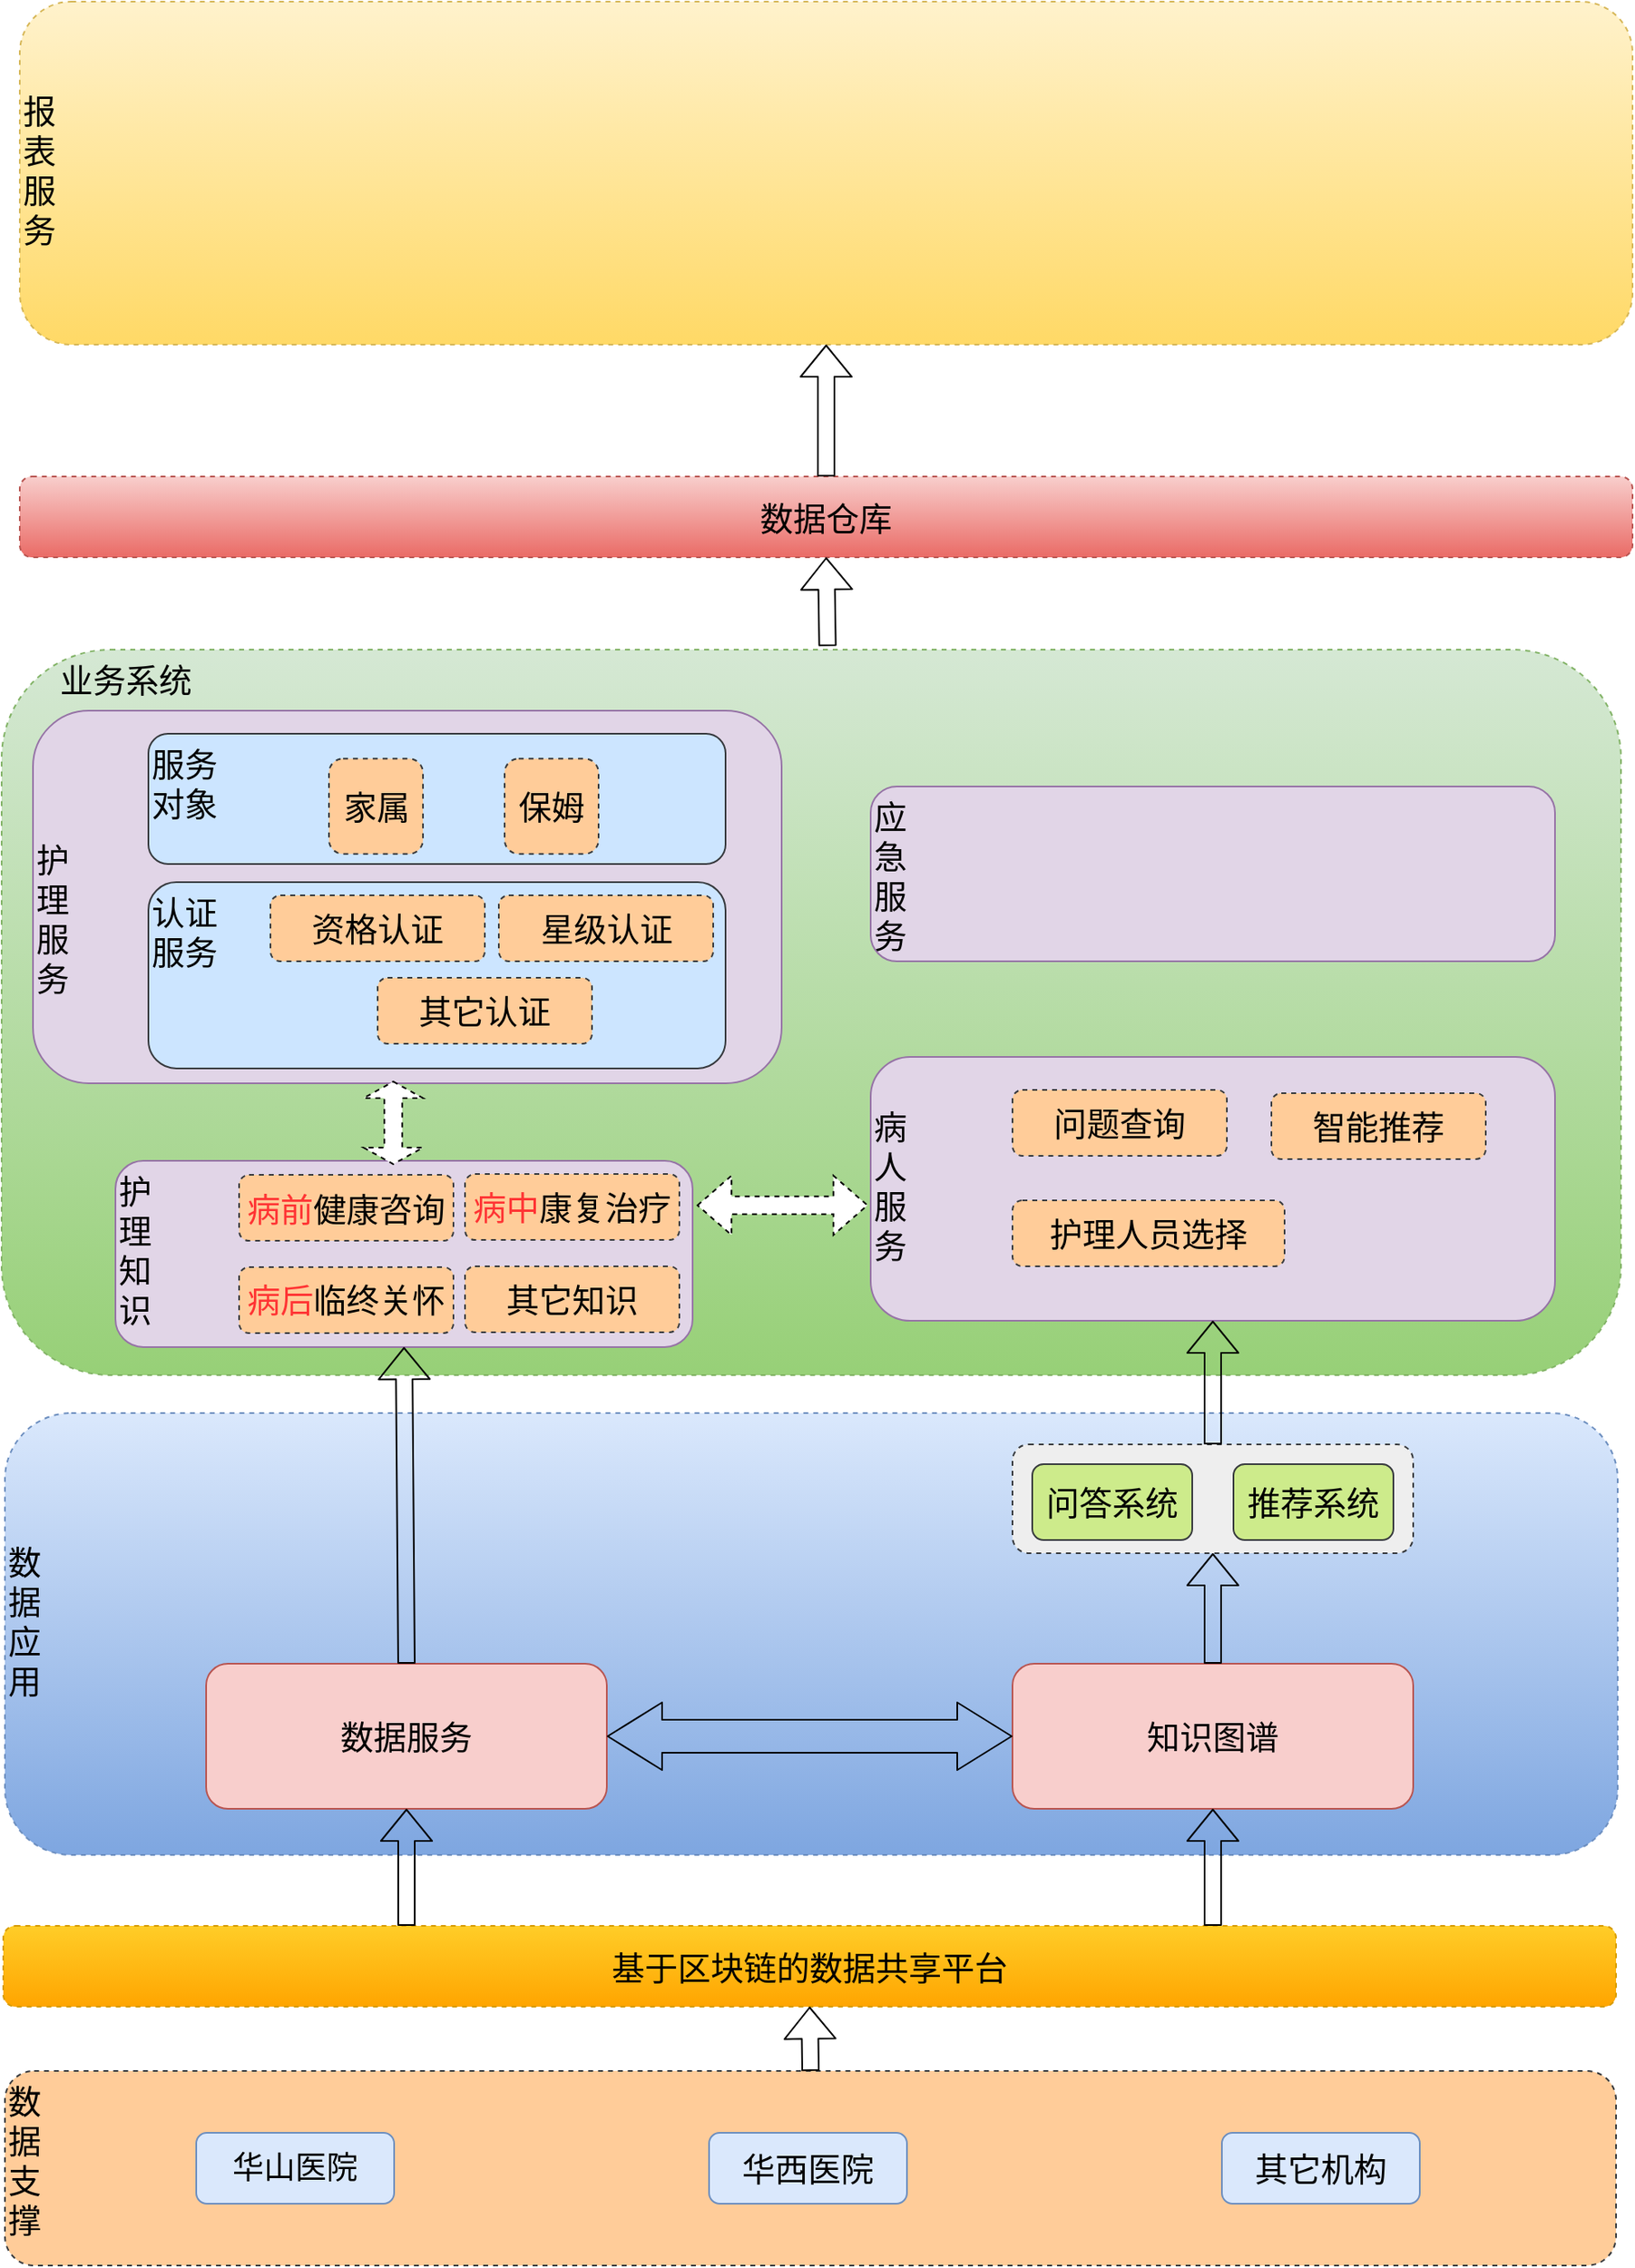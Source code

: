 <mxfile version="12.3.3" type="github" pages="2">
  <diagram name="全功能图" id="74e2e168-ea6b-b213-b513-2b3c1d86103e">
    <mxGraphModel dx="1422" dy="1629" grid="0" gridSize="10" guides="1" tooltips="1" connect="1" arrows="1" fold="1" page="1" pageScale="1" pageWidth="1100" pageHeight="850" background="#ffffff" math="0" shadow="0">
      <root>
        <mxCell id="0"/>
        <mxCell id="1" parent="0"/>
        <mxCell id="UwY7QKzZx5Q3FnEC6iz4-79" value="&amp;nbsp;&amp;nbsp;&amp;nbsp;&amp;nbsp;&amp;nbsp; 业务系统" style="rounded=1;whiteSpace=wrap;html=1;dashed=1;labelBackgroundColor=none;fontSize=20;align=left;gradientColor=#97d077;fillColor=#d5e8d4;strokeColor=#82b366;verticalAlign=top;" parent="1" vertex="1">
          <mxGeometry x="55" y="-164" width="982" height="440" as="geometry"/>
        </mxCell>
        <mxCell id="UwY7QKzZx5Q3FnEC6iz4-20" value="&lt;div&gt;&lt;br&gt;&lt;/div&gt;&lt;div&gt;&lt;br&gt;&lt;/div&gt;&lt;div&gt;&lt;br&gt;&lt;/div&gt;&lt;div&gt;数&lt;/div&gt;&lt;div&gt;据&lt;/div&gt;&lt;div&gt;应&lt;/div&gt;&lt;div&gt;用&lt;/div&gt;" style="rounded=1;whiteSpace=wrap;html=1;labelBackgroundColor=none;fontSize=20;dashed=1;fillColor=#dae8fc;strokeColor=#6c8ebf;verticalAlign=top;align=left;gradientColor=#7ea6e0;" parent="1" vertex="1">
          <mxGeometry x="57" y="299" width="978" height="268" as="geometry"/>
        </mxCell>
        <mxCell id="UwY7QKzZx5Q3FnEC6iz4-1" value="&lt;div&gt;数&lt;/div&gt;&lt;div&gt;据&lt;/div&gt;&lt;div&gt;支&lt;/div&gt;&lt;div&gt;撑&lt;/div&gt;" style="rounded=1;whiteSpace=wrap;html=1;labelBackgroundColor=none;fillColor=#ffcc99;strokeColor=#36393d;dashed=1;verticalAlign=top;align=left;fontSize=20;" parent="1" vertex="1">
          <mxGeometry x="57" y="698" width="977" height="118" as="geometry"/>
        </mxCell>
        <mxCell id="UwY7QKzZx5Q3FnEC6iz4-6" value="" style="group;fontSize=20;" parent="1" vertex="1" connectable="0">
          <mxGeometry x="173" y="735.5" width="742" height="43" as="geometry"/>
        </mxCell>
        <mxCell id="UwY7QKzZx5Q3FnEC6iz4-3" value="华山医院" style="rounded=1;whiteSpace=wrap;html=1;labelBackgroundColor=none;fontSize=19;fillColor=#dae8fc;strokeColor=#6c8ebf;" parent="UwY7QKzZx5Q3FnEC6iz4-6" vertex="1">
          <mxGeometry width="120" height="43" as="geometry"/>
        </mxCell>
        <mxCell id="UwY7QKzZx5Q3FnEC6iz4-4" value="华西医院" style="rounded=1;whiteSpace=wrap;html=1;labelBackgroundColor=none;fontSize=20;fillColor=#dae8fc;strokeColor=#6c8ebf;" parent="UwY7QKzZx5Q3FnEC6iz4-6" vertex="1">
          <mxGeometry x="311" width="120" height="43" as="geometry"/>
        </mxCell>
        <mxCell id="UwY7QKzZx5Q3FnEC6iz4-5" value="其它机构" style="rounded=1;whiteSpace=wrap;html=1;labelBackgroundColor=none;fontSize=20;fillColor=#dae8fc;strokeColor=#6c8ebf;" parent="UwY7QKzZx5Q3FnEC6iz4-6" vertex="1">
          <mxGeometry x="622" width="120" height="43" as="geometry"/>
        </mxCell>
        <mxCell id="UwY7QKzZx5Q3FnEC6iz4-7" value="&lt;font style=&quot;font-size: 20px;&quot;&gt;基于区块链的数据共享平台&lt;br style=&quot;font-size: 20px;&quot;&gt;&lt;/font&gt;" style="rounded=1;whiteSpace=wrap;html=1;labelBackgroundColor=none;fillColor=#ffcd28;strokeColor=#d79b00;fontSize=20;dashed=1;gradientColor=#ffa500;" parent="1" vertex="1">
          <mxGeometry x="56" y="610" width="978" height="49" as="geometry"/>
        </mxCell>
        <mxCell id="UwY7QKzZx5Q3FnEC6iz4-10" value="&lt;font style=&quot;font-size: 20px;&quot;&gt;数据服务&lt;/font&gt;" style="rounded=1;whiteSpace=wrap;html=1;labelBackgroundColor=none;fillColor=#f8cecc;strokeColor=#b85450;fontSize=20;" parent="1" vertex="1">
          <mxGeometry x="179" y="451" width="243" height="88" as="geometry"/>
        </mxCell>
        <mxCell id="UwY7QKzZx5Q3FnEC6iz4-11" value="知识图谱" style="rounded=1;whiteSpace=wrap;html=1;labelBackgroundColor=none;fillColor=#f8cecc;strokeColor=#b85450;fontSize=20;" parent="1" vertex="1">
          <mxGeometry x="668" y="451" width="243" height="88" as="geometry"/>
        </mxCell>
        <mxCell id="UwY7QKzZx5Q3FnEC6iz4-15" value="" style="shape=flexArrow;endArrow=classic;html=1;fontSize=20;entryX=0.5;entryY=1;entryDx=0;entryDy=0;exitX=0.25;exitY=0;exitDx=0;exitDy=0;" parent="1" source="UwY7QKzZx5Q3FnEC6iz4-7" target="UwY7QKzZx5Q3FnEC6iz4-10" edge="1">
          <mxGeometry width="50" height="50" relative="1" as="geometry">
            <mxPoint x="254" y="610" as="sourcePoint"/>
            <mxPoint x="304" y="560" as="targetPoint"/>
          </mxGeometry>
        </mxCell>
        <mxCell id="UwY7QKzZx5Q3FnEC6iz4-16" value="" style="shape=flexArrow;endArrow=classic;html=1;fontSize=20;entryX=0.5;entryY=1;entryDx=0;entryDy=0;exitX=0.75;exitY=0;exitDx=0;exitDy=0;" parent="1" source="UwY7QKzZx5Q3FnEC6iz4-7" target="UwY7QKzZx5Q3FnEC6iz4-11" edge="1">
          <mxGeometry width="50" height="50" relative="1" as="geometry">
            <mxPoint x="53" y="961" as="sourcePoint"/>
            <mxPoint x="103" y="911" as="targetPoint"/>
          </mxGeometry>
        </mxCell>
        <mxCell id="UwY7QKzZx5Q3FnEC6iz4-19" value="" style="shape=flexArrow;endArrow=classic;startArrow=classic;html=1;fontSize=20;entryX=0;entryY=0.5;entryDx=0;entryDy=0;exitX=1;exitY=0.5;exitDx=0;exitDy=0;width=20;startSize=10.67;endSize=10.67;" parent="1" source="UwY7QKzZx5Q3FnEC6iz4-10" target="UwY7QKzZx5Q3FnEC6iz4-11" edge="1">
          <mxGeometry width="50" height="50" relative="1" as="geometry">
            <mxPoint x="342" y="396" as="sourcePoint"/>
            <mxPoint x="392" y="346" as="targetPoint"/>
          </mxGeometry>
        </mxCell>
        <mxCell id="UwY7QKzZx5Q3FnEC6iz4-22" value="" style="shape=flexArrow;endArrow=classic;html=1;fontSize=20;entryX=0.5;entryY=1;entryDx=0;entryDy=0;exitX=0.5;exitY=0;exitDx=0;exitDy=0;" parent="1" source="UwY7QKzZx5Q3FnEC6iz4-1" target="UwY7QKzZx5Q3FnEC6iz4-7" edge="1">
          <mxGeometry width="50" height="50" relative="1" as="geometry">
            <mxPoint x="643.5" y="721" as="sourcePoint"/>
            <mxPoint x="644.5" y="650" as="targetPoint"/>
          </mxGeometry>
        </mxCell>
        <mxCell id="UwY7QKzZx5Q3FnEC6iz4-24" value="&lt;div&gt;&lt;br&gt;&lt;/div&gt;&lt;div&gt;&lt;br&gt;&lt;/div&gt;&lt;div&gt;&lt;br&gt;&lt;/div&gt;&lt;div&gt;护&lt;/div&gt;&lt;div&gt;理&lt;/div&gt;&lt;div&gt;服&lt;/div&gt;&lt;div&gt;务&lt;/div&gt;" style="rounded=1;whiteSpace=wrap;html=1;labelBackgroundColor=none;fillColor=#e1d5e7;strokeColor=#9673a6;fontSize=20;verticalAlign=top;align=left;" parent="1" vertex="1">
          <mxGeometry x="74" y="-127" width="454" height="226" as="geometry"/>
        </mxCell>
        <mxCell id="UwY7QKzZx5Q3FnEC6iz4-25" value="&lt;div&gt;&lt;br&gt;&lt;/div&gt;&lt;div&gt;病&lt;/div&gt;&lt;div&gt;人&lt;/div&gt;&lt;div&gt;服&lt;/div&gt;&lt;div&gt;务&lt;/div&gt;" style="rounded=1;whiteSpace=wrap;html=1;labelBackgroundColor=none;fillColor=#e1d5e7;strokeColor=#9673a6;fontSize=20;verticalAlign=top;align=left;" parent="1" vertex="1">
          <mxGeometry x="582" y="83" width="415" height="160" as="geometry"/>
        </mxCell>
        <mxCell id="UwY7QKzZx5Q3FnEC6iz4-27" value="&lt;div&gt;应&lt;/div&gt;&lt;div&gt;急&lt;/div&gt;&lt;div&gt;服&lt;/div&gt;&lt;div&gt;务&lt;/div&gt;" style="rounded=1;whiteSpace=wrap;html=1;labelBackgroundColor=none;fillColor=#e1d5e7;strokeColor=#9673a6;fontSize=20;verticalAlign=top;align=left;" parent="1" vertex="1">
          <mxGeometry x="582" y="-81" width="415" height="106" as="geometry"/>
        </mxCell>
        <mxCell id="UwY7QKzZx5Q3FnEC6iz4-37" value="" style="group;verticalAlign=bottom;align=left;" parent="1" vertex="1" connectable="0">
          <mxGeometry x="124" y="137" width="342" height="113" as="geometry"/>
        </mxCell>
        <mxCell id="UwY7QKzZx5Q3FnEC6iz4-38" value="&lt;div&gt;护&lt;/div&gt;&lt;div&gt;理&lt;/div&gt;&lt;div&gt;知&lt;/div&gt;&lt;div&gt;识&lt;br&gt;&lt;/div&gt;" style="rounded=1;whiteSpace=wrap;html=1;labelBackgroundColor=none;fillColor=#e1d5e7;strokeColor=#9673a6;fontSize=20;align=left;verticalAlign=top;" parent="UwY7QKzZx5Q3FnEC6iz4-37" vertex="1">
          <mxGeometry y="9" width="350" height="113.0" as="geometry"/>
        </mxCell>
        <mxCell id="UwY7QKzZx5Q3FnEC6iz4-40" value="&lt;font color=&quot;#FF3333&quot;&gt;病后&lt;/font&gt;临终关怀" style="rounded=1;whiteSpace=wrap;html=1;dashed=1;labelBackgroundColor=none;fontSize=20;fillColor=#ffcc99;strokeColor=#36393d;" parent="UwY7QKzZx5Q3FnEC6iz4-37" vertex="1">
          <mxGeometry x="75" y="73.481" width="130" height="40" as="geometry"/>
        </mxCell>
        <mxCell id="UwY7QKzZx5Q3FnEC6iz4-78" value="&lt;font color=&quot;#FF3333&quot;&gt;病前&lt;/font&gt;健康咨询" style="rounded=1;whiteSpace=wrap;html=1;dashed=1;labelBackgroundColor=none;fontSize=20;fillColor=#ffcc99;strokeColor=#36393d;" parent="UwY7QKzZx5Q3FnEC6iz4-37" vertex="1">
          <mxGeometry x="75" y="17.538" width="130" height="40" as="geometry"/>
        </mxCell>
        <mxCell id="UwY7QKzZx5Q3FnEC6iz4-46" value="其它知识" style="rounded=1;whiteSpace=wrap;html=1;dashed=1;labelBackgroundColor=none;fontSize=20;fillColor=#ffcc99;strokeColor=#36393d;" parent="UwY7QKzZx5Q3FnEC6iz4-37" vertex="1">
          <mxGeometry x="212" y="72.981" width="130" height="40" as="geometry"/>
        </mxCell>
        <mxCell id="UwY7QKzZx5Q3FnEC6iz4-39" value="&lt;font color=&quot;#FF3333&quot;&gt;病中&lt;/font&gt;康复治疗" style="rounded=1;whiteSpace=wrap;html=1;dashed=1;labelBackgroundColor=none;fontSize=20;fillColor=#ffcc99;strokeColor=#36393d;" parent="UwY7QKzZx5Q3FnEC6iz4-37" vertex="1">
          <mxGeometry x="212" y="17.038" width="130" height="40" as="geometry"/>
        </mxCell>
        <mxCell id="UwY7QKzZx5Q3FnEC6iz4-34" value="&lt;div&gt;认证&lt;/div&gt;&lt;div&gt;服务&lt;/div&gt;" style="rounded=1;whiteSpace=wrap;html=1;labelBackgroundColor=none;fillColor=#cce5ff;strokeColor=#36393d;fontSize=20;align=left;verticalAlign=top;" parent="1" vertex="1">
          <mxGeometry x="144" y="-23" width="350" height="113" as="geometry"/>
        </mxCell>
        <mxCell id="UwY7QKzZx5Q3FnEC6iz4-35" value="资格认证" style="rounded=1;whiteSpace=wrap;html=1;dashed=1;labelBackgroundColor=none;fontSize=20;fillColor=#ffcc99;strokeColor=#36393d;" parent="1" vertex="1">
          <mxGeometry x="218" y="-15" width="130" height="40" as="geometry"/>
        </mxCell>
        <mxCell id="UwY7QKzZx5Q3FnEC6iz4-36" value="星级认证" style="rounded=1;whiteSpace=wrap;html=1;dashed=1;labelBackgroundColor=none;fontSize=20;fillColor=#ffcc99;strokeColor=#36393d;" parent="1" vertex="1">
          <mxGeometry x="356.5" y="-15" width="130" height="40" as="geometry"/>
        </mxCell>
        <mxCell id="UwY7QKzZx5Q3FnEC6iz4-41" value="其它认证" style="rounded=1;whiteSpace=wrap;html=1;dashed=1;labelBackgroundColor=none;fontSize=20;fillColor=#ffcc99;strokeColor=#36393d;" parent="1" vertex="1">
          <mxGeometry x="283" y="35" width="130" height="40" as="geometry"/>
        </mxCell>
        <mxCell id="UwY7QKzZx5Q3FnEC6iz4-30" value="家政" style="rounded=1;whiteSpace=wrap;html=1;dashed=1;labelBackgroundColor=none;fontSize=20;fillColor=#ffcc99;strokeColor=#36393d;" parent="1" vertex="1">
          <mxGeometry x="260.5" y="-82.5" width="90" height="27" as="geometry"/>
        </mxCell>
        <mxCell id="UwY7QKzZx5Q3FnEC6iz4-43" value="&lt;div align=&quot;left&quot;&gt;服务&lt;/div&gt;&lt;div align=&quot;left&quot;&gt;对象&lt;/div&gt;" style="rounded=1;whiteSpace=wrap;html=1;labelBackgroundColor=none;fillColor=#cce5ff;strokeColor=#36393d;fontSize=20;align=left;verticalAlign=top;" parent="1" vertex="1">
          <mxGeometry x="144" y="-113" width="350" height="79" as="geometry"/>
        </mxCell>
        <mxCell id="UwY7QKzZx5Q3FnEC6iz4-44" value="家属" style="rounded=1;whiteSpace=wrap;html=1;dashed=1;labelBackgroundColor=none;fontSize=20;fillColor=#ffcc99;strokeColor=#36393d;" parent="1" vertex="1">
          <mxGeometry x="253.5" y="-97.884" width="57" height="57.767" as="geometry"/>
        </mxCell>
        <mxCell id="UwY7QKzZx5Q3FnEC6iz4-45" value="保姆" style="rounded=1;whiteSpace=wrap;html=1;dashed=1;labelBackgroundColor=none;fontSize=20;fillColor=#ffcc99;strokeColor=#36393d;" parent="1" vertex="1">
          <mxGeometry x="360" y="-97.884" width="57" height="57.767" as="geometry"/>
        </mxCell>
        <mxCell id="UwY7QKzZx5Q3FnEC6iz4-47" value="" style="shape=flexArrow;endArrow=classic;html=1;fontSize=20;entryX=0.5;entryY=1;entryDx=0;entryDy=0;exitX=0.5;exitY=0;exitDx=0;exitDy=0;" parent="1" source="UwY7QKzZx5Q3FnEC6iz4-10" target="UwY7QKzZx5Q3FnEC6iz4-38" edge="1">
          <mxGeometry width="50" height="50" relative="1" as="geometry">
            <mxPoint x="193" y="349" as="sourcePoint"/>
            <mxPoint x="243" y="299" as="targetPoint"/>
          </mxGeometry>
        </mxCell>
        <mxCell id="UwY7QKzZx5Q3FnEC6iz4-58" value="" style="shape=flexArrow;endArrow=classic;html=1;fontSize=20;entryX=0.5;entryY=1;entryDx=0;entryDy=0;exitX=0.5;exitY=0;exitDx=0;exitDy=0;" parent="1" source="UwY7QKzZx5Q3FnEC6iz4-11" target="UwY7QKzZx5Q3FnEC6iz4-57" edge="1">
          <mxGeometry width="50" height="50" relative="1" as="geometry">
            <mxPoint x="833.5" y="602.5" as="sourcePoint"/>
            <mxPoint x="833.5" y="531.5" as="targetPoint"/>
          </mxGeometry>
        </mxCell>
        <mxCell id="UwY7QKzZx5Q3FnEC6iz4-59" value="" style="group" parent="1" vertex="1" connectable="0">
          <mxGeometry x="668" y="318" width="243" height="66" as="geometry"/>
        </mxCell>
        <mxCell id="UwY7QKzZx5Q3FnEC6iz4-57" value="" style="rounded=1;whiteSpace=wrap;html=1;labelBackgroundColor=none;fillColor=#eeeeee;strokeColor=#36393d;fontSize=20;dashed=1;" parent="UwY7QKzZx5Q3FnEC6iz4-59" vertex="1">
          <mxGeometry width="243" height="66" as="geometry"/>
        </mxCell>
        <mxCell id="UwY7QKzZx5Q3FnEC6iz4-12" value="问答系统" style="rounded=1;whiteSpace=wrap;html=1;labelBackgroundColor=none;fillColor=#cdeb8b;strokeColor=#36393d;fontSize=20;" parent="UwY7QKzZx5Q3FnEC6iz4-59" vertex="1">
          <mxGeometry x="12" y="12" width="97" height="46" as="geometry"/>
        </mxCell>
        <mxCell id="UwY7QKzZx5Q3FnEC6iz4-13" value="推荐系统" style="rounded=1;whiteSpace=wrap;html=1;labelBackgroundColor=none;fillColor=#cdeb8b;strokeColor=#36393d;fontSize=20;" parent="UwY7QKzZx5Q3FnEC6iz4-59" vertex="1">
          <mxGeometry x="134" y="12" width="97" height="46" as="geometry"/>
        </mxCell>
        <mxCell id="UwY7QKzZx5Q3FnEC6iz4-62" value="" style="shape=flexArrow;endArrow=classic;html=1;fontSize=20;entryX=0.5;entryY=1;entryDx=0;entryDy=0;exitX=0.5;exitY=0;exitDx=0;exitDy=0;" parent="1" source="UwY7QKzZx5Q3FnEC6iz4-57" target="UwY7QKzZx5Q3FnEC6iz4-25" edge="1">
          <mxGeometry width="50" height="50" relative="1" as="geometry">
            <mxPoint x="941.5" y="451" as="sourcePoint"/>
            <mxPoint x="941.5" y="384" as="targetPoint"/>
          </mxGeometry>
        </mxCell>
        <mxCell id="UwY7QKzZx5Q3FnEC6iz4-68" value="" style="shape=doubleArrow;whiteSpace=wrap;html=1;dashed=1;labelBackgroundColor=none;fontSize=20;align=left;" parent="1" vertex="1">
          <mxGeometry x="477" y="155" width="103" height="36" as="geometry"/>
        </mxCell>
        <mxCell id="UwY7QKzZx5Q3FnEC6iz4-70" value="问题查询" style="rounded=1;whiteSpace=wrap;html=1;dashed=1;labelBackgroundColor=none;fontSize=20;fillColor=#ffcc99;strokeColor=#36393d;" parent="1" vertex="1">
          <mxGeometry x="668" y="102.981" width="130" height="40" as="geometry"/>
        </mxCell>
        <mxCell id="UwY7QKzZx5Q3FnEC6iz4-71" value="护理人员选择" style="rounded=1;whiteSpace=wrap;html=1;dashed=1;labelBackgroundColor=none;fontSize=20;fillColor=#ffcc99;strokeColor=#36393d;" parent="1" vertex="1">
          <mxGeometry x="668" y="170" width="165" height="40" as="geometry"/>
        </mxCell>
        <mxCell id="UwY7QKzZx5Q3FnEC6iz4-76" value="智能推荐" style="rounded=1;whiteSpace=wrap;html=1;dashed=1;labelBackgroundColor=none;fontSize=20;fillColor=#ffcc99;strokeColor=#36393d;" parent="1" vertex="1">
          <mxGeometry x="825" y="104.981" width="130" height="40" as="geometry"/>
        </mxCell>
        <mxCell id="UwY7QKzZx5Q3FnEC6iz4-81" value="数据仓库" style="rounded=1;whiteSpace=wrap;html=1;labelBackgroundColor=none;fillColor=#f8cecc;strokeColor=#b85450;fontSize=20;dashed=1;gradientColor=#ea6b66;" parent="1" vertex="1">
          <mxGeometry x="66" y="-269" width="978" height="49" as="geometry"/>
        </mxCell>
        <mxCell id="UwY7QKzZx5Q3FnEC6iz4-85" value="&lt;div&gt;&lt;br&gt;&lt;/div&gt;&lt;div&gt;&lt;br&gt;&lt;/div&gt;&lt;div&gt;报&lt;/div&gt;&lt;div&gt;表&lt;/div&gt;&lt;div&gt;服&lt;/div&gt;&lt;div&gt;务&lt;/div&gt;" style="rounded=1;whiteSpace=wrap;html=1;labelBackgroundColor=none;fillColor=#fff2cc;strokeColor=#d6b656;fontSize=20;dashed=1;gradientColor=#ffd966;verticalAlign=top;align=left;" parent="1" vertex="1">
          <mxGeometry x="66" y="-557" width="978" height="208" as="geometry"/>
        </mxCell>
        <mxCell id="UwY7QKzZx5Q3FnEC6iz4-83" value="" style="shape=flexArrow;endArrow=classic;html=1;fontSize=20;exitX=0.51;exitY=-0.005;exitDx=0;exitDy=0;entryX=0.5;entryY=1;entryDx=0;entryDy=0;exitPerimeter=0;" parent="1" source="UwY7QKzZx5Q3FnEC6iz4-79" target="UwY7QKzZx5Q3FnEC6iz4-81" edge="1">
          <mxGeometry width="50" height="50" relative="1" as="geometry">
            <mxPoint x="549" y="-145" as="sourcePoint"/>
            <mxPoint x="558" y="-210" as="targetPoint"/>
          </mxGeometry>
        </mxCell>
        <mxCell id="UwY7QKzZx5Q3FnEC6iz4-87" value="" style="shape=flexArrow;endArrow=classic;html=1;fontSize=20;exitX=0.5;exitY=0;exitDx=0;exitDy=0;entryX=0.5;entryY=1;entryDx=0;entryDy=0;" parent="1" source="UwY7QKzZx5Q3FnEC6iz4-81" target="UwY7QKzZx5Q3FnEC6iz4-85" edge="1">
          <mxGeometry width="50" height="50" relative="1" as="geometry">
            <mxPoint x="554.82" y="-282.2" as="sourcePoint"/>
            <mxPoint x="554" y="-336" as="targetPoint"/>
          </mxGeometry>
        </mxCell>
        <mxCell id="UwY7QKzZx5Q3FnEC6iz4-88" value="" style="shape=doubleArrow;whiteSpace=wrap;html=1;dashed=1;labelBackgroundColor=none;fontSize=20;align=left;direction=south;" parent="1" vertex="1">
          <mxGeometry x="274.5" y="98" width="36" height="50" as="geometry"/>
        </mxCell>
      </root>
    </mxGraphModel>
  </diagram>
  <diagram id="WJzUCnCWB_H4LmKTKCPE" name="new">
    <mxGraphModel dx="1422" dy="1948" grid="1" gridSize="10" guides="1" tooltips="1" connect="1" arrows="1" fold="1" page="1" pageScale="1" pageWidth="827" pageHeight="1169" math="0" shadow="0">
      <root>
        <mxCell id="u3k8pZjZARtPeUvrM_Sd-0"/>
        <mxCell id="u3k8pZjZARtPeUvrM_Sd-1" parent="u3k8pZjZARtPeUvrM_Sd-0"/>
        <mxCell id="jiVOPhi9FSHdURduqSkM-1" value="&amp;nbsp;&amp;nbsp;&amp;nbsp;&amp;nbsp;&amp;nbsp; 业务系统" style="rounded=1;whiteSpace=wrap;html=1;dashed=1;labelBackgroundColor=none;fontSize=20;align=left;gradientColor=#97d077;fillColor=#d5e8d4;strokeColor=#82b366;verticalAlign=top;" parent="u3k8pZjZARtPeUvrM_Sd-1" vertex="1">
          <mxGeometry x="55" y="-164" width="982" height="440" as="geometry"/>
        </mxCell>
        <mxCell id="jiVOPhi9FSHdURduqSkM-2" value="&lt;div&gt;&lt;br&gt;&lt;/div&gt;&lt;div&gt;&lt;br&gt;&lt;/div&gt;&lt;div&gt;&lt;br&gt;&lt;/div&gt;&lt;div&gt;数&lt;/div&gt;&lt;div&gt;据&lt;/div&gt;&lt;div&gt;应&lt;/div&gt;&lt;div&gt;用&lt;/div&gt;" style="rounded=1;whiteSpace=wrap;html=1;labelBackgroundColor=none;fontSize=20;dashed=1;fillColor=#dae8fc;strokeColor=#6c8ebf;verticalAlign=top;align=left;gradientColor=#7ea6e0;" parent="u3k8pZjZARtPeUvrM_Sd-1" vertex="1">
          <mxGeometry x="57" y="299" width="978" height="268" as="geometry"/>
        </mxCell>
        <mxCell id="jiVOPhi9FSHdURduqSkM-3" value="&lt;div&gt;数&lt;/div&gt;&lt;div&gt;据&lt;/div&gt;&lt;div&gt;支&lt;/div&gt;&lt;div&gt;撑&lt;/div&gt;" style="rounded=1;whiteSpace=wrap;html=1;labelBackgroundColor=none;fillColor=#ffcc99;strokeColor=#36393d;dashed=1;verticalAlign=top;align=left;fontSize=20;" parent="u3k8pZjZARtPeUvrM_Sd-1" vertex="1">
          <mxGeometry x="57" y="698" width="977" height="118" as="geometry"/>
        </mxCell>
        <mxCell id="jiVOPhi9FSHdURduqSkM-4" value="" style="group;fontSize=20;" parent="u3k8pZjZARtPeUvrM_Sd-1" vertex="1" connectable="0">
          <mxGeometry x="173" y="735.5" width="742" height="43" as="geometry"/>
        </mxCell>
        <mxCell id="jiVOPhi9FSHdURduqSkM-5" value="华山医院" style="rounded=1;whiteSpace=wrap;html=1;labelBackgroundColor=none;fontSize=19;fillColor=#dae8fc;strokeColor=#6c8ebf;" parent="jiVOPhi9FSHdURduqSkM-4" vertex="1">
          <mxGeometry width="120" height="43" as="geometry"/>
        </mxCell>
        <mxCell id="jiVOPhi9FSHdURduqSkM-6" value="华西医院" style="rounded=1;whiteSpace=wrap;html=1;labelBackgroundColor=none;fontSize=20;fillColor=#dae8fc;strokeColor=#6c8ebf;" parent="jiVOPhi9FSHdURduqSkM-4" vertex="1">
          <mxGeometry x="311" width="120" height="43" as="geometry"/>
        </mxCell>
        <mxCell id="jiVOPhi9FSHdURduqSkM-7" value="其它机构" style="rounded=1;whiteSpace=wrap;html=1;labelBackgroundColor=none;fontSize=20;fillColor=#dae8fc;strokeColor=#6c8ebf;" parent="jiVOPhi9FSHdURduqSkM-4" vertex="1">
          <mxGeometry x="622" width="120" height="43" as="geometry"/>
        </mxCell>
        <mxCell id="jiVOPhi9FSHdURduqSkM-8" value="&lt;font style=&quot;font-size: 20px;&quot;&gt;基于区块链的数据共享平台&lt;br style=&quot;font-size: 20px;&quot;&gt;&lt;/font&gt;" style="rounded=1;whiteSpace=wrap;html=1;labelBackgroundColor=none;fillColor=#ffcd28;strokeColor=#d79b00;fontSize=20;dashed=1;gradientColor=#ffa500;" parent="u3k8pZjZARtPeUvrM_Sd-1" vertex="1">
          <mxGeometry x="56" y="610" width="978" height="49" as="geometry"/>
        </mxCell>
        <mxCell id="jiVOPhi9FSHdURduqSkM-9" value="&lt;font style=&quot;font-size: 20px;&quot;&gt;数据服务&lt;/font&gt;" style="rounded=1;whiteSpace=wrap;html=1;labelBackgroundColor=none;fillColor=#f8cecc;strokeColor=#b85450;fontSize=20;" parent="u3k8pZjZARtPeUvrM_Sd-1" vertex="1">
          <mxGeometry x="179" y="451" width="243" height="88" as="geometry"/>
        </mxCell>
        <mxCell id="jiVOPhi9FSHdURduqSkM-10" value="知识图谱" style="rounded=1;whiteSpace=wrap;html=1;labelBackgroundColor=none;fillColor=#f8cecc;strokeColor=#b85450;fontSize=20;" parent="u3k8pZjZARtPeUvrM_Sd-1" vertex="1">
          <mxGeometry x="668" y="451" width="243" height="88" as="geometry"/>
        </mxCell>
        <mxCell id="jiVOPhi9FSHdURduqSkM-11" value="" style="shape=flexArrow;endArrow=classic;html=1;fontSize=20;entryX=0.5;entryY=1;entryDx=0;entryDy=0;exitX=0.25;exitY=0;exitDx=0;exitDy=0;" parent="u3k8pZjZARtPeUvrM_Sd-1" source="jiVOPhi9FSHdURduqSkM-8" target="jiVOPhi9FSHdURduqSkM-9" edge="1">
          <mxGeometry width="50" height="50" relative="1" as="geometry">
            <mxPoint x="254" y="610" as="sourcePoint"/>
            <mxPoint x="304" y="560" as="targetPoint"/>
          </mxGeometry>
        </mxCell>
        <mxCell id="jiVOPhi9FSHdURduqSkM-12" value="" style="shape=flexArrow;endArrow=classic;html=1;fontSize=20;entryX=0.5;entryY=1;entryDx=0;entryDy=0;exitX=0.75;exitY=0;exitDx=0;exitDy=0;" parent="u3k8pZjZARtPeUvrM_Sd-1" source="jiVOPhi9FSHdURduqSkM-8" target="jiVOPhi9FSHdURduqSkM-10" edge="1">
          <mxGeometry width="50" height="50" relative="1" as="geometry">
            <mxPoint x="53" y="961" as="sourcePoint"/>
            <mxPoint x="103" y="911" as="targetPoint"/>
          </mxGeometry>
        </mxCell>
        <mxCell id="jiVOPhi9FSHdURduqSkM-13" value="" style="shape=flexArrow;endArrow=classic;startArrow=classic;html=1;fontSize=20;entryX=0;entryY=0.5;entryDx=0;entryDy=0;exitX=1;exitY=0.5;exitDx=0;exitDy=0;width=20;startSize=10.67;endSize=10.67;" parent="u3k8pZjZARtPeUvrM_Sd-1" source="jiVOPhi9FSHdURduqSkM-9" target="jiVOPhi9FSHdURduqSkM-10" edge="1">
          <mxGeometry width="50" height="50" relative="1" as="geometry">
            <mxPoint x="342" y="396" as="sourcePoint"/>
            <mxPoint x="392" y="346" as="targetPoint"/>
          </mxGeometry>
        </mxCell>
        <mxCell id="jiVOPhi9FSHdURduqSkM-14" value="" style="shape=flexArrow;endArrow=classic;html=1;fontSize=20;entryX=0.5;entryY=1;entryDx=0;entryDy=0;exitX=0.5;exitY=0;exitDx=0;exitDy=0;" parent="u3k8pZjZARtPeUvrM_Sd-1" source="jiVOPhi9FSHdURduqSkM-3" target="jiVOPhi9FSHdURduqSkM-8" edge="1">
          <mxGeometry width="50" height="50" relative="1" as="geometry">
            <mxPoint x="643.5" y="721" as="sourcePoint"/>
            <mxPoint x="644.5" y="650" as="targetPoint"/>
          </mxGeometry>
        </mxCell>
        <mxCell id="jiVOPhi9FSHdURduqSkM-15" value="&lt;div&gt;&lt;br&gt;&lt;/div&gt;&lt;div&gt;&lt;br&gt;&lt;/div&gt;&lt;div&gt;&lt;br&gt;&lt;/div&gt;&lt;div&gt;护&lt;/div&gt;&lt;div&gt;理&lt;/div&gt;&lt;div&gt;服&lt;/div&gt;&lt;div&gt;务&lt;/div&gt;" style="rounded=1;whiteSpace=wrap;html=1;labelBackgroundColor=none;fillColor=#e1d5e7;strokeColor=#9673a6;fontSize=20;verticalAlign=top;align=left;" parent="u3k8pZjZARtPeUvrM_Sd-1" vertex="1">
          <mxGeometry x="74" y="-127" width="454" height="226" as="geometry"/>
        </mxCell>
        <mxCell id="jiVOPhi9FSHdURduqSkM-16" value="&lt;div&gt;&lt;br&gt;&lt;/div&gt;&lt;div&gt;病&lt;/div&gt;&lt;div&gt;人&lt;/div&gt;&lt;div&gt;服&lt;/div&gt;&lt;div&gt;务&lt;/div&gt;" style="rounded=1;whiteSpace=wrap;html=1;labelBackgroundColor=none;fillColor=#e1d5e7;strokeColor=#9673a6;fontSize=20;verticalAlign=top;align=left;" parent="u3k8pZjZARtPeUvrM_Sd-1" vertex="1">
          <mxGeometry x="582" y="83" width="415" height="160" as="geometry"/>
        </mxCell>
        <mxCell id="jiVOPhi9FSHdURduqSkM-17" value="&lt;div&gt;&lt;br&gt;&lt;/div&gt;&lt;div&gt;应&lt;/div&gt;&lt;div&gt;急&lt;/div&gt;&lt;div&gt;服&lt;/div&gt;&lt;div&gt;务&lt;/div&gt;" style="rounded=1;whiteSpace=wrap;html=1;labelBackgroundColor=none;fillColor=#e1d5e7;strokeColor=#9673a6;fontSize=20;verticalAlign=top;align=left;" parent="u3k8pZjZARtPeUvrM_Sd-1" vertex="1">
          <mxGeometry x="582" y="-120" width="415" height="145" as="geometry"/>
        </mxCell>
        <mxCell id="jiVOPhi9FSHdURduqSkM-18" value="" style="group;verticalAlign=bottom;align=left;" parent="u3k8pZjZARtPeUvrM_Sd-1" vertex="1" connectable="0">
          <mxGeometry x="124" y="137" width="342" height="113" as="geometry"/>
        </mxCell>
        <mxCell id="jiVOPhi9FSHdURduqSkM-19" value="&lt;div&gt;护&lt;/div&gt;&lt;div&gt;理&lt;/div&gt;&lt;div&gt;知&lt;/div&gt;&lt;div&gt;识&lt;br&gt;&lt;/div&gt;" style="rounded=1;whiteSpace=wrap;html=1;labelBackgroundColor=none;fillColor=#e1d5e7;strokeColor=#9673a6;fontSize=20;align=left;verticalAlign=top;" parent="jiVOPhi9FSHdURduqSkM-18" vertex="1">
          <mxGeometry y="9" width="350" height="113.0" as="geometry"/>
        </mxCell>
        <mxCell id="jiVOPhi9FSHdURduqSkM-20" value="&lt;font color=&quot;#FF3333&quot;&gt;病后&lt;/font&gt;临终关怀" style="rounded=1;whiteSpace=wrap;html=1;dashed=1;labelBackgroundColor=none;fontSize=20;fillColor=#ffcc99;strokeColor=#36393d;" parent="jiVOPhi9FSHdURduqSkM-18" vertex="1">
          <mxGeometry x="75" y="73.481" width="130" height="40" as="geometry"/>
        </mxCell>
        <mxCell id="jiVOPhi9FSHdURduqSkM-21" value="&lt;font color=&quot;#FF3333&quot;&gt;病前&lt;/font&gt;健康咨询" style="rounded=1;whiteSpace=wrap;html=1;dashed=1;labelBackgroundColor=none;fontSize=20;fillColor=#ffcc99;strokeColor=#36393d;" parent="jiVOPhi9FSHdURduqSkM-18" vertex="1">
          <mxGeometry x="75" y="17.538" width="130" height="40" as="geometry"/>
        </mxCell>
        <mxCell id="jiVOPhi9FSHdURduqSkM-22" value="其它知识" style="rounded=1;whiteSpace=wrap;html=1;dashed=1;labelBackgroundColor=none;fontSize=20;fillColor=#ffcc99;strokeColor=#36393d;" parent="jiVOPhi9FSHdURduqSkM-18" vertex="1">
          <mxGeometry x="212" y="72.981" width="130" height="40" as="geometry"/>
        </mxCell>
        <mxCell id="jiVOPhi9FSHdURduqSkM-23" value="&lt;font color=&quot;#FF3333&quot;&gt;病中&lt;/font&gt;康复治疗" style="rounded=1;whiteSpace=wrap;html=1;dashed=1;labelBackgroundColor=none;fontSize=20;fillColor=#ffcc99;strokeColor=#36393d;" parent="jiVOPhi9FSHdURduqSkM-18" vertex="1">
          <mxGeometry x="212" y="17.038" width="130" height="40" as="geometry"/>
        </mxCell>
        <mxCell id="jiVOPhi9FSHdURduqSkM-24" value="&lt;div&gt;认证&lt;/div&gt;&lt;div&gt;服务&lt;/div&gt;" style="rounded=1;whiteSpace=wrap;html=1;labelBackgroundColor=none;fillColor=#cce5ff;strokeColor=#36393d;fontSize=20;align=left;verticalAlign=top;" parent="u3k8pZjZARtPeUvrM_Sd-1" vertex="1">
          <mxGeometry x="144" y="-23" width="350" height="113" as="geometry"/>
        </mxCell>
        <mxCell id="jiVOPhi9FSHdURduqSkM-25" value="资格认证" style="rounded=1;whiteSpace=wrap;html=1;dashed=1;labelBackgroundColor=none;fontSize=20;fillColor=#ffcc99;strokeColor=#36393d;" parent="u3k8pZjZARtPeUvrM_Sd-1" vertex="1">
          <mxGeometry x="218" y="-15" width="130" height="40" as="geometry"/>
        </mxCell>
        <mxCell id="jiVOPhi9FSHdURduqSkM-26" value="星级认证" style="rounded=1;whiteSpace=wrap;html=1;dashed=1;labelBackgroundColor=none;fontSize=20;fillColor=#ffcc99;strokeColor=#36393d;" parent="u3k8pZjZARtPeUvrM_Sd-1" vertex="1">
          <mxGeometry x="356.5" y="-15" width="130" height="40" as="geometry"/>
        </mxCell>
        <mxCell id="jiVOPhi9FSHdURduqSkM-27" value="其它认证" style="rounded=1;whiteSpace=wrap;html=1;dashed=1;labelBackgroundColor=none;fontSize=20;fillColor=#ffcc99;strokeColor=#36393d;" parent="u3k8pZjZARtPeUvrM_Sd-1" vertex="1">
          <mxGeometry x="283" y="35" width="130" height="40" as="geometry"/>
        </mxCell>
        <mxCell id="jiVOPhi9FSHdURduqSkM-28" value="家政" style="rounded=1;whiteSpace=wrap;html=1;dashed=1;labelBackgroundColor=none;fontSize=20;fillColor=#ffcc99;strokeColor=#36393d;" parent="u3k8pZjZARtPeUvrM_Sd-1" vertex="1">
          <mxGeometry x="260.5" y="-82.5" width="90" height="27" as="geometry"/>
        </mxCell>
        <mxCell id="jiVOPhi9FSHdURduqSkM-29" value="&lt;div align=&quot;left&quot;&gt;服务&lt;/div&gt;&lt;div align=&quot;left&quot;&gt;对象&lt;/div&gt;" style="rounded=1;whiteSpace=wrap;html=1;labelBackgroundColor=none;fillColor=#cce5ff;strokeColor=#36393d;fontSize=20;align=left;verticalAlign=top;" parent="u3k8pZjZARtPeUvrM_Sd-1" vertex="1">
          <mxGeometry x="144" y="-113" width="350" height="79" as="geometry"/>
        </mxCell>
        <mxCell id="jiVOPhi9FSHdURduqSkM-30" value="家属" style="rounded=1;whiteSpace=wrap;html=1;dashed=1;labelBackgroundColor=none;fontSize=20;fillColor=#ffcc99;strokeColor=#36393d;" parent="u3k8pZjZARtPeUvrM_Sd-1" vertex="1">
          <mxGeometry x="253.5" y="-97.884" width="57" height="57.767" as="geometry"/>
        </mxCell>
        <mxCell id="jiVOPhi9FSHdURduqSkM-31" value="保姆" style="rounded=1;whiteSpace=wrap;html=1;dashed=1;labelBackgroundColor=none;fontSize=20;fillColor=#ffcc99;strokeColor=#36393d;" parent="u3k8pZjZARtPeUvrM_Sd-1" vertex="1">
          <mxGeometry x="360" y="-97.884" width="57" height="57.767" as="geometry"/>
        </mxCell>
        <mxCell id="jiVOPhi9FSHdURduqSkM-32" value="" style="shape=flexArrow;endArrow=classic;html=1;fontSize=20;entryX=0.5;entryY=1;entryDx=0;entryDy=0;exitX=0.5;exitY=0;exitDx=0;exitDy=0;" parent="u3k8pZjZARtPeUvrM_Sd-1" source="jiVOPhi9FSHdURduqSkM-9" target="jiVOPhi9FSHdURduqSkM-19" edge="1">
          <mxGeometry width="50" height="50" relative="1" as="geometry">
            <mxPoint x="193" y="349" as="sourcePoint"/>
            <mxPoint x="243" y="299" as="targetPoint"/>
          </mxGeometry>
        </mxCell>
        <mxCell id="jiVOPhi9FSHdURduqSkM-33" value="" style="shape=flexArrow;endArrow=classic;html=1;fontSize=20;entryX=0.5;entryY=1;entryDx=0;entryDy=0;exitX=0.5;exitY=0;exitDx=0;exitDy=0;" parent="u3k8pZjZARtPeUvrM_Sd-1" source="jiVOPhi9FSHdURduqSkM-10" target="jiVOPhi9FSHdURduqSkM-35" edge="1">
          <mxGeometry width="50" height="50" relative="1" as="geometry">
            <mxPoint x="833.5" y="602.5" as="sourcePoint"/>
            <mxPoint x="833.5" y="531.5" as="targetPoint"/>
          </mxGeometry>
        </mxCell>
        <mxCell id="jiVOPhi9FSHdURduqSkM-34" value="" style="group" parent="u3k8pZjZARtPeUvrM_Sd-1" vertex="1" connectable="0">
          <mxGeometry x="668" y="318" width="243" height="66" as="geometry"/>
        </mxCell>
        <mxCell id="jiVOPhi9FSHdURduqSkM-35" value="" style="rounded=1;whiteSpace=wrap;html=1;labelBackgroundColor=none;fillColor=#eeeeee;strokeColor=#36393d;fontSize=20;dashed=1;" parent="jiVOPhi9FSHdURduqSkM-34" vertex="1">
          <mxGeometry width="243" height="66" as="geometry"/>
        </mxCell>
        <mxCell id="jiVOPhi9FSHdURduqSkM-36" value="问答系统" style="rounded=1;whiteSpace=wrap;html=1;labelBackgroundColor=none;fillColor=#cdeb8b;strokeColor=#36393d;fontSize=20;" parent="jiVOPhi9FSHdURduqSkM-34" vertex="1">
          <mxGeometry x="12" y="12" width="97" height="46" as="geometry"/>
        </mxCell>
        <mxCell id="jiVOPhi9FSHdURduqSkM-37" value="推荐系统" style="rounded=1;whiteSpace=wrap;html=1;labelBackgroundColor=none;fillColor=#cdeb8b;strokeColor=#36393d;fontSize=20;" parent="jiVOPhi9FSHdURduqSkM-34" vertex="1">
          <mxGeometry x="134" y="12" width="97" height="46" as="geometry"/>
        </mxCell>
        <mxCell id="jiVOPhi9FSHdURduqSkM-38" value="" style="shape=flexArrow;endArrow=classic;html=1;fontSize=20;entryX=0.5;entryY=1;entryDx=0;entryDy=0;exitX=0.5;exitY=0;exitDx=0;exitDy=0;" parent="u3k8pZjZARtPeUvrM_Sd-1" source="jiVOPhi9FSHdURduqSkM-35" target="jiVOPhi9FSHdURduqSkM-16" edge="1">
          <mxGeometry width="50" height="50" relative="1" as="geometry">
            <mxPoint x="941.5" y="451" as="sourcePoint"/>
            <mxPoint x="941.5" y="384" as="targetPoint"/>
          </mxGeometry>
        </mxCell>
        <mxCell id="jiVOPhi9FSHdURduqSkM-39" value="" style="shape=doubleArrow;whiteSpace=wrap;html=1;dashed=1;labelBackgroundColor=none;fontSize=20;align=left;" parent="u3k8pZjZARtPeUvrM_Sd-1" vertex="1">
          <mxGeometry x="477" y="155" width="103" height="36" as="geometry"/>
        </mxCell>
        <mxCell id="jiVOPhi9FSHdURduqSkM-40" value="问题查询" style="rounded=1;whiteSpace=wrap;html=1;dashed=1;labelBackgroundColor=none;fontSize=20;fillColor=#ffcc99;strokeColor=#36393d;" parent="u3k8pZjZARtPeUvrM_Sd-1" vertex="1">
          <mxGeometry x="668" y="102.981" width="130" height="40" as="geometry"/>
        </mxCell>
        <mxCell id="jiVOPhi9FSHdURduqSkM-41" value="护理知识获取" style="rounded=1;whiteSpace=wrap;html=1;dashed=1;labelBackgroundColor=none;fontSize=20;fillColor=#ffcc99;strokeColor=#36393d;" parent="u3k8pZjZARtPeUvrM_Sd-1" vertex="1">
          <mxGeometry x="668" y="170" width="165" height="40" as="geometry"/>
        </mxCell>
        <mxCell id="jiVOPhi9FSHdURduqSkM-42" value="智能推荐" style="rounded=1;whiteSpace=wrap;html=1;dashed=1;labelBackgroundColor=none;fontSize=20;fillColor=#ffcc99;strokeColor=#36393d;" parent="u3k8pZjZARtPeUvrM_Sd-1" vertex="1">
          <mxGeometry x="825" y="104.981" width="130" height="40" as="geometry"/>
        </mxCell>
        <mxCell id="jiVOPhi9FSHdURduqSkM-47" value="" style="shape=doubleArrow;whiteSpace=wrap;html=1;dashed=1;labelBackgroundColor=none;fontSize=20;align=left;direction=south;" parent="u3k8pZjZARtPeUvrM_Sd-1" vertex="1">
          <mxGeometry x="274.5" y="98" width="36" height="50" as="geometry"/>
        </mxCell>
        <mxCell id="G0se2aN_VIp7TE1-dEi0-0" value="智能调度" style="rounded=1;whiteSpace=wrap;html=1;dashed=1;labelBackgroundColor=none;fontSize=20;fillColor=#ffcc99;strokeColor=#36393d;" vertex="1" parent="u3k8pZjZARtPeUvrM_Sd-1">
          <mxGeometry x="828" y="-38.019" width="130" height="40" as="geometry"/>
        </mxCell>
        <mxCell id="G0se2aN_VIp7TE1-dEi0-1" value="实时路线规划" style="rounded=1;whiteSpace=wrap;html=1;dashed=1;labelBackgroundColor=none;fontSize=20;fillColor=#ffcc99;strokeColor=#36393d;" vertex="1" parent="u3k8pZjZARtPeUvrM_Sd-1">
          <mxGeometry x="641" y="-37.5" width="180" height="40" as="geometry"/>
        </mxCell>
        <mxCell id="G0se2aN_VIp7TE1-dEi0-2" value="危险评估" style="rounded=1;whiteSpace=wrap;html=1;dashed=1;labelBackgroundColor=none;fontSize=20;fillColor=#ffcc99;strokeColor=#36393d;" vertex="1" parent="u3k8pZjZARtPeUvrM_Sd-1">
          <mxGeometry x="638" y="-87.019" width="130" height="40" as="geometry"/>
        </mxCell>
        <mxCell id="G0se2aN_VIp7TE1-dEi0-3" value="" style="shape=doubleArrow;whiteSpace=wrap;html=1;dashed=1;labelBackgroundColor=none;fontSize=20;align=left;direction=south;" vertex="1" parent="u3k8pZjZARtPeUvrM_Sd-1">
          <mxGeometry x="762" y="30" width="36" height="50" as="geometry"/>
        </mxCell>
        <mxCell id="G0se2aN_VIp7TE1-dEi0-4" value="制定紧急处理方案" style="rounded=1;whiteSpace=wrap;html=1;dashed=1;labelBackgroundColor=none;fontSize=20;fillColor=#ffcc99;strokeColor=#36393d;" vertex="1" parent="u3k8pZjZARtPeUvrM_Sd-1">
          <mxGeometry x="778" y="-86" width="180" height="40" as="geometry"/>
        </mxCell>
      </root>
    </mxGraphModel>
  </diagram>
</mxfile>
